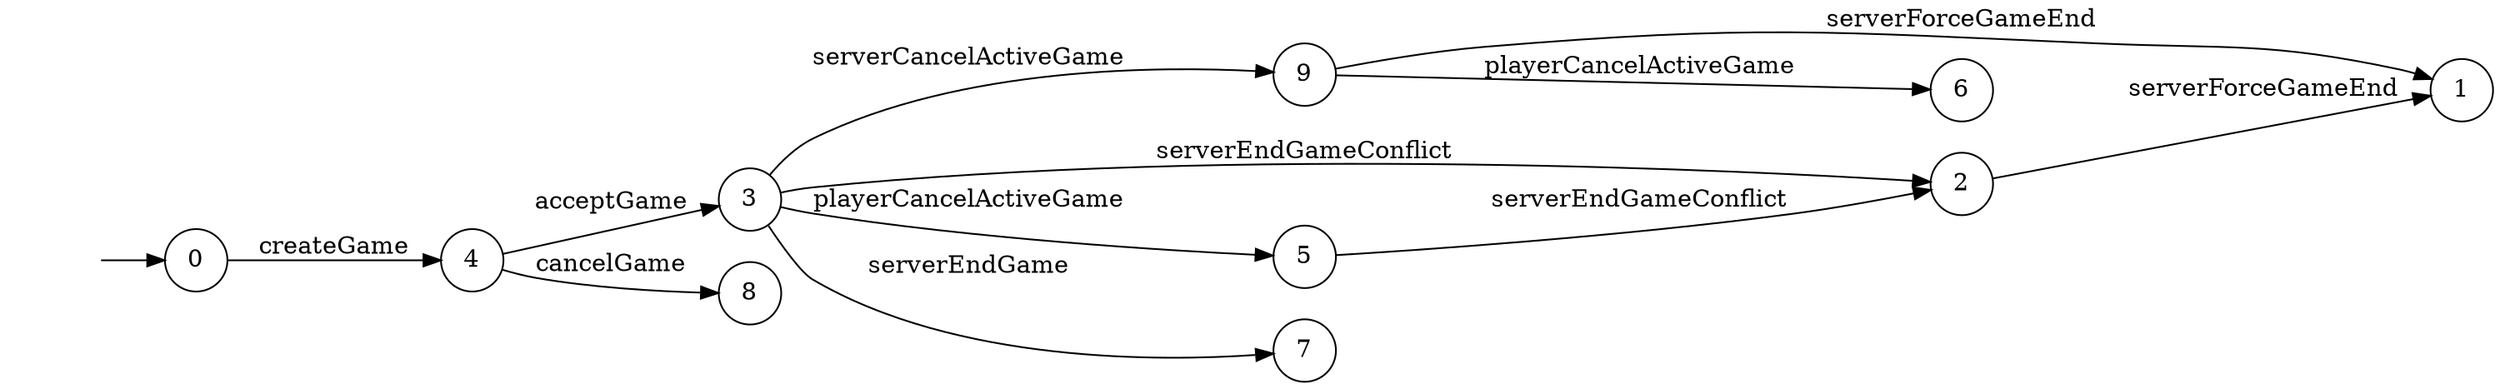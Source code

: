 digraph "./InvConPlus/Dapp-Automata-data/result//gamechannel-fix/0xC95D227a1CF92b6FD156265AA8A3cA7c7DE0F28e/GameChannel/FSM-8" {
	graph [rankdir=LR]
	"" [label="" shape=plaintext]
	3 [label=3 shape=circle]
	6 [label=6 shape=circle]
	5 [label=5 shape=circle]
	0 [label=0 shape=circle]
	7 [label=7 shape=circle]
	9 [label=9 shape=circle]
	1 [label=1 shape=circle]
	2 [label=2 shape=circle]
	4 [label=4 shape=circle]
	8 [label=8 shape=circle]
	"" -> 0 [label=""]
	0 -> 4 [label=createGame]
	4 -> 8 [label=cancelGame]
	4 -> 3 [label=acceptGame]
	3 -> 7 [label=serverEndGame]
	3 -> 5 [label=playerCancelActiveGame]
	3 -> 9 [label=serverCancelActiveGame]
	3 -> 2 [label=serverEndGameConflict]
	2 -> 1 [label=serverForceGameEnd]
	9 -> 6 [label=playerCancelActiveGame]
	9 -> 1 [label=serverForceGameEnd]
	5 -> 2 [label=serverEndGameConflict]
}
